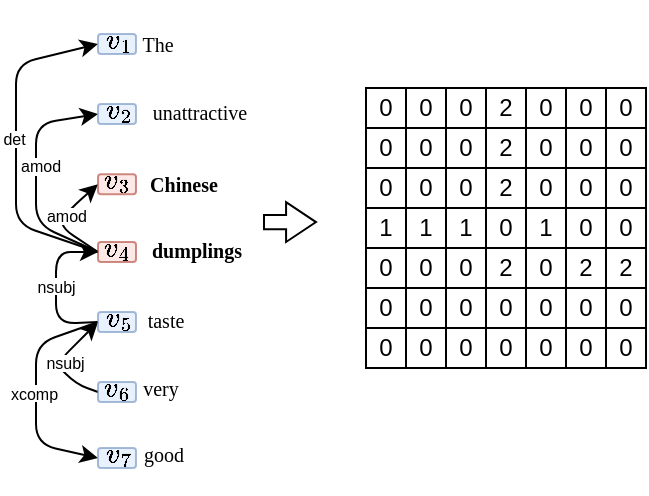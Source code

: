 <mxfile version="22.1.11" type="github">
  <diagram name="第 1 页" id="UdHhdu_RjbXMg5WVr8Md">
    <mxGraphModel dx="819" dy="432" grid="1" gridSize="10" guides="1" tooltips="1" connect="1" arrows="1" fold="1" page="1" pageScale="1" pageWidth="827" pageHeight="1169" math="1" shadow="0">
      <root>
        <mxCell id="0" />
        <mxCell id="1" parent="0" />
        <UserObject label="The" placeholders="1" name="Variable" id="knmmFiuvMeLzxP_OvAo0-169">
          <mxCell style="text;strokeColor=none;fillColor=none;align=center;verticalAlign=middle;overflow=hidden;fontFamily=Verdana;fontSize=10;" vertex="1" parent="1">
            <mxGeometry x="180" y="720" width="22" height="20" as="geometry" />
          </mxCell>
        </UserObject>
        <UserObject label="unattractive" placeholders="1" name="Variable" id="knmmFiuvMeLzxP_OvAo0-170">
          <mxCell style="text;strokeColor=none;fillColor=none;align=center;verticalAlign=middle;overflow=hidden;fontFamily=Verdana;fontStyle=0;fontSize=10;" vertex="1" parent="1">
            <mxGeometry x="180" y="754" width="64" height="20" as="geometry" />
          </mxCell>
        </UserObject>
        <UserObject label="Chinese" placeholders="1" name="Variable" id="knmmFiuvMeLzxP_OvAo0-171">
          <mxCell style="text;strokeColor=none;fillColor=none;align=center;verticalAlign=middle;overflow=hidden;fontFamily=Verdana;fontStyle=1;fontSize=10;" vertex="1" parent="1">
            <mxGeometry x="180" y="790.08" width="48" height="20" as="geometry" />
          </mxCell>
        </UserObject>
        <UserObject label="dumplings" placeholders="1" name="Variable" id="knmmFiuvMeLzxP_OvAo0-172">
          <mxCell style="text;strokeColor=none;fillColor=none;align=center;verticalAlign=middle;overflow=hidden;fontFamily=Verdana;fontStyle=1;fontSize=10;" vertex="1" parent="1">
            <mxGeometry x="179" y="823" width="63" height="20" as="geometry" />
          </mxCell>
        </UserObject>
        <UserObject label="taste" placeholders="1" name="Variable" id="knmmFiuvMeLzxP_OvAo0-173">
          <mxCell style="text;strokeColor=none;fillColor=none;align=center;verticalAlign=middle;overflow=hidden;fontFamily=Verdana;fontSize=10;" vertex="1" parent="1">
            <mxGeometry x="180" y="858" width="30" height="20" as="geometry" />
          </mxCell>
        </UserObject>
        <UserObject label="very" placeholders="1" name="Variable" id="knmmFiuvMeLzxP_OvAo0-174">
          <mxCell style="text;strokeColor=none;fillColor=none;align=center;verticalAlign=middle;overflow=hidden;fontFamily=Verdana;fontSize=10;" vertex="1" parent="1">
            <mxGeometry x="180" y="892" width="25" height="20" as="geometry" />
          </mxCell>
        </UserObject>
        <UserObject label="good" placeholders="1" name="Variable" id="knmmFiuvMeLzxP_OvAo0-175">
          <mxCell style="text;strokeColor=none;fillColor=none;align=center;verticalAlign=middle;overflow=hidden;fontFamily=Verdana;fontStyle=0;fontSize=10;" vertex="1" parent="1">
            <mxGeometry x="180" y="925" width="28" height="20" as="geometry" />
          </mxCell>
        </UserObject>
        <mxCell id="knmmFiuvMeLzxP_OvAo0-184" value="" style="endArrow=classic;rounded=1;entryX=0;entryY=0.5;entryDx=0;entryDy=0;exitX=0;exitY=0.5;exitDx=0;exitDy=0;" edge="1" parent="1" source="knmmFiuvMeLzxP_OvAo0-231" target="knmmFiuvMeLzxP_OvAo0-225">
          <mxGeometry relative="1" as="geometry">
            <mxPoint x="140" y="830" as="sourcePoint" />
            <mxPoint x="130" y="730" as="targetPoint" />
            <Array as="points">
              <mxPoint x="120" y="820" />
              <mxPoint x="120" y="740" />
            </Array>
          </mxGeometry>
        </mxCell>
        <mxCell id="knmmFiuvMeLzxP_OvAo0-185" value="det" style="edgeLabel;resizable=0;align=center;verticalAlign=middle;fontSize=8;" connectable="0" vertex="1" parent="knmmFiuvMeLzxP_OvAo0-184">
          <mxGeometry relative="1" as="geometry">
            <mxPoint x="-1" y="-3" as="offset" />
          </mxGeometry>
        </mxCell>
        <mxCell id="knmmFiuvMeLzxP_OvAo0-188" value="" style="endArrow=classic;rounded=1;entryX=0;entryY=0.5;entryDx=0;entryDy=0;exitX=0;exitY=0.5;exitDx=0;exitDy=0;" edge="1" parent="1" source="knmmFiuvMeLzxP_OvAo0-231" target="knmmFiuvMeLzxP_OvAo0-229">
          <mxGeometry relative="1" as="geometry">
            <mxPoint x="140" y="830" as="sourcePoint" />
            <mxPoint x="150" y="760" as="targetPoint" />
            <Array as="points">
              <mxPoint x="130" y="820" />
              <mxPoint x="130" y="770" />
            </Array>
          </mxGeometry>
        </mxCell>
        <mxCell id="knmmFiuvMeLzxP_OvAo0-222" value="amod" style="edgeLabel;html=1;align=center;verticalAlign=middle;resizable=0;points=[];fontSize=8;" vertex="1" connectable="0" parent="knmmFiuvMeLzxP_OvAo0-188">
          <mxGeometry x="0.065" y="1" relative="1" as="geometry">
            <mxPoint x="3" y="-2" as="offset" />
          </mxGeometry>
        </mxCell>
        <mxCell id="knmmFiuvMeLzxP_OvAo0-191" value="" style="endArrow=classic;rounded=1;entryX=0;entryY=0.5;entryDx=0;entryDy=0;exitX=0;exitY=0.5;exitDx=0;exitDy=0;" edge="1" parent="1" source="knmmFiuvMeLzxP_OvAo0-232" target="knmmFiuvMeLzxP_OvAo0-231">
          <mxGeometry relative="1" as="geometry">
            <mxPoint x="150" y="863" as="sourcePoint" />
            <mxPoint x="140" y="830" as="targetPoint" />
            <Array as="points">
              <mxPoint x="140" y="870" />
              <mxPoint x="140" y="834" />
            </Array>
          </mxGeometry>
        </mxCell>
        <mxCell id="knmmFiuvMeLzxP_OvAo0-192" value="nsubj" style="edgeLabel;resizable=0;align=center;verticalAlign=middle;fontSize=8;" connectable="0" vertex="1" parent="knmmFiuvMeLzxP_OvAo0-191">
          <mxGeometry relative="1" as="geometry">
            <mxPoint y="-1" as="offset" />
          </mxGeometry>
        </mxCell>
        <mxCell id="knmmFiuvMeLzxP_OvAo0-195" value="" style="endArrow=classic;rounded=1;entryX=0;entryY=0.5;entryDx=0;entryDy=0;exitX=0;exitY=0.5;exitDx=0;exitDy=0;" edge="1" parent="1" source="knmmFiuvMeLzxP_OvAo0-231" target="knmmFiuvMeLzxP_OvAo0-230">
          <mxGeometry relative="1" as="geometry">
            <mxPoint x="140" y="830" as="sourcePoint" />
            <mxPoint x="150" y="790" as="targetPoint" />
            <Array as="points">
              <mxPoint x="140" y="820" />
              <mxPoint x="150" y="810" />
            </Array>
          </mxGeometry>
        </mxCell>
        <mxCell id="knmmFiuvMeLzxP_OvAo0-196" value="amod" style="edgeLabel;resizable=0;align=center;verticalAlign=middle;fontSize=8;" connectable="0" vertex="1" parent="knmmFiuvMeLzxP_OvAo0-195">
          <mxGeometry relative="1" as="geometry">
            <mxPoint x="4" y="-3" as="offset" />
          </mxGeometry>
        </mxCell>
        <mxCell id="knmmFiuvMeLzxP_OvAo0-220" value="" style="endArrow=classic;rounded=1;entryX=0;entryY=0.5;entryDx=0;entryDy=0;exitX=0;exitY=0.5;exitDx=0;exitDy=0;" edge="1" parent="1" source="knmmFiuvMeLzxP_OvAo0-233" target="knmmFiuvMeLzxP_OvAo0-232">
          <mxGeometry relative="1" as="geometry">
            <mxPoint x="150" y="930" as="sourcePoint" />
            <mxPoint x="150" y="890" as="targetPoint" />
            <Array as="points">
              <mxPoint x="150" y="900" />
              <mxPoint x="140" y="890" />
            </Array>
          </mxGeometry>
        </mxCell>
        <mxCell id="knmmFiuvMeLzxP_OvAo0-221" value="nsubj" style="edgeLabel;resizable=0;align=center;verticalAlign=middle;fontSize=8;" connectable="0" vertex="1" parent="knmmFiuvMeLzxP_OvAo0-220">
          <mxGeometry relative="1" as="geometry">
            <mxPoint x="3" y="1" as="offset" />
          </mxGeometry>
        </mxCell>
        <mxCell id="knmmFiuvMeLzxP_OvAo0-218" value="" style="endArrow=classic;rounded=1;exitX=0;exitY=0.5;exitDx=0;exitDy=0;entryX=0;entryY=0.5;entryDx=0;entryDy=0;spacing=2;" edge="1" parent="1" source="knmmFiuvMeLzxP_OvAo0-232" target="knmmFiuvMeLzxP_OvAo0-234">
          <mxGeometry relative="1" as="geometry">
            <mxPoint x="150" y="870" as="sourcePoint" />
            <mxPoint x="140" y="930" as="targetPoint" />
            <Array as="points">
              <mxPoint x="130" y="880" />
              <mxPoint x="130" y="930" />
            </Array>
          </mxGeometry>
        </mxCell>
        <mxCell id="knmmFiuvMeLzxP_OvAo0-219" value="xcomp" style="edgeLabel;resizable=0;align=center;verticalAlign=middle;fontSize=8;" connectable="0" vertex="1" parent="knmmFiuvMeLzxP_OvAo0-218">
          <mxGeometry relative="1" as="geometry">
            <mxPoint x="-1" as="offset" />
          </mxGeometry>
        </mxCell>
        <mxCell id="knmmFiuvMeLzxP_OvAo0-223" value="" style="shadow=0;dashed=0;align=center;verticalAlign=middle;shape=mxgraph.arrows2.arrow;dy=0.64;dx=14.96;flipH=1;notch=0;rotation=-180;aspect=fixed;" vertex="1" parent="1">
          <mxGeometry x="244" y="809.08" width="26" height="19.92" as="geometry" />
        </mxCell>
        <mxCell id="knmmFiuvMeLzxP_OvAo0-225" value="" style="rounded=1;opacity=60;fillColor=#dae8fc;strokeColor=#6c8ebf;" vertex="1" parent="1">
          <mxGeometry x="161" y="725" width="19" height="10" as="geometry" />
        </mxCell>
        <mxCell id="knmmFiuvMeLzxP_OvAo0-228" value="&lt;font style=&quot;font-size: 12px;&quot;&gt;$$v_1$$&lt;/font&gt;&lt;p class=&quot;MsoBodyText&quot; style=&quot;font-size: 12px;&quot;&gt;&lt;/p&gt;" style="text;html=1;align=center;verticalAlign=middle;resizable=0;points=[];autosize=1;strokeColor=none;fillColor=none;fontSize=12;" vertex="1" parent="1">
          <mxGeometry x="135.5" y="708" width="70" height="40" as="geometry" />
        </mxCell>
        <mxCell id="knmmFiuvMeLzxP_OvAo0-229" value="" style="rounded=1;opacity=60;fillColor=#dae8fc;strokeColor=#6c8ebf;" vertex="1" parent="1">
          <mxGeometry x="161" y="760" width="19" height="10" as="geometry" />
        </mxCell>
        <mxCell id="knmmFiuvMeLzxP_OvAo0-230" value="" style="rounded=1;opacity=60;fillColor=#fad9d5;strokeColor=#ae4132;" vertex="1" parent="1">
          <mxGeometry x="161" y="795.08" width="19" height="10" as="geometry" />
        </mxCell>
        <mxCell id="knmmFiuvMeLzxP_OvAo0-231" value="" style="rounded=1;opacity=60;fillColor=#fad9d5;strokeColor=#ae4132;" vertex="1" parent="1">
          <mxGeometry x="161" y="829" width="19" height="10" as="geometry" />
        </mxCell>
        <mxCell id="knmmFiuvMeLzxP_OvAo0-232" value="" style="rounded=1;opacity=60;fillColor=#dae8fc;strokeColor=#6c8ebf;" vertex="1" parent="1">
          <mxGeometry x="161" y="864" width="19" height="10" as="geometry" />
        </mxCell>
        <mxCell id="knmmFiuvMeLzxP_OvAo0-233" value="" style="rounded=1;opacity=60;fillColor=#dae8fc;strokeColor=#6c8ebf;" vertex="1" parent="1">
          <mxGeometry x="161" y="899" width="19" height="10" as="geometry" />
        </mxCell>
        <mxCell id="knmmFiuvMeLzxP_OvAo0-234" value="" style="rounded=1;opacity=60;fillColor=#dae8fc;strokeColor=#6c8ebf;" vertex="1" parent="1">
          <mxGeometry x="161" y="932" width="19" height="10" as="geometry" />
        </mxCell>
        <mxCell id="knmmFiuvMeLzxP_OvAo0-236" value="&lt;font style=&quot;font-size: 12px;&quot;&gt;$$v_3$$&lt;/font&gt;&lt;p class=&quot;MsoBodyText&quot; style=&quot;font-size: 12px;&quot;&gt;&lt;/p&gt;" style="text;html=1;align=center;verticalAlign=middle;resizable=0;points=[];autosize=1;strokeColor=none;fillColor=none;fontSize=12;" vertex="1" parent="1">
          <mxGeometry x="135" y="778.08" width="70" height="40" as="geometry" />
        </mxCell>
        <mxCell id="knmmFiuvMeLzxP_OvAo0-235" value="&lt;font style=&quot;font-size: 12px;&quot;&gt;$$v_2$$&lt;/font&gt;&lt;p class=&quot;MsoBodyText&quot; style=&quot;font-size: 12px;&quot;&gt;&lt;/p&gt;" style="text;html=1;align=center;verticalAlign=middle;resizable=0;points=[];autosize=1;strokeColor=none;fillColor=none;fontSize=12;" vertex="1" parent="1">
          <mxGeometry x="135.5" y="743" width="70" height="40" as="geometry" />
        </mxCell>
        <mxCell id="knmmFiuvMeLzxP_OvAo0-237" value="&lt;font style=&quot;font-size: 12px;&quot;&gt;$$v_4$$&lt;/font&gt;&lt;p class=&quot;MsoBodyText&quot; style=&quot;font-size: 12px;&quot;&gt;&lt;/p&gt;" style="text;html=1;align=center;verticalAlign=middle;resizable=0;points=[];autosize=1;strokeColor=none;fillColor=none;fontSize=12;" vertex="1" parent="1">
          <mxGeometry x="135" y="812.08" width="70" height="40" as="geometry" />
        </mxCell>
        <mxCell id="knmmFiuvMeLzxP_OvAo0-238" value="&lt;font style=&quot;font-size: 12px;&quot;&gt;$$v_5$$&lt;/font&gt;&lt;p class=&quot;MsoBodyText&quot; style=&quot;font-size: 12px;&quot;&gt;&lt;/p&gt;" style="text;html=1;align=center;verticalAlign=middle;resizable=0;points=[];autosize=1;strokeColor=none;fillColor=none;fontSize=12;" vertex="1" parent="1">
          <mxGeometry x="135.5" y="847" width="70" height="40" as="geometry" />
        </mxCell>
        <mxCell id="knmmFiuvMeLzxP_OvAo0-239" value="&lt;font style=&quot;font-size: 12px;&quot;&gt;$$v_6$$&lt;/font&gt;&lt;p class=&quot;MsoBodyText&quot; style=&quot;font-size: 12px;&quot;&gt;&lt;/p&gt;" style="text;html=1;align=center;verticalAlign=middle;resizable=0;points=[];autosize=1;strokeColor=none;fillColor=none;fontSize=12;" vertex="1" parent="1">
          <mxGeometry x="135" y="882" width="70" height="40" as="geometry" />
        </mxCell>
        <mxCell id="knmmFiuvMeLzxP_OvAo0-240" value="&lt;font style=&quot;font-size: 12px;&quot;&gt;$$v_7$$&lt;/font&gt;&lt;p class=&quot;MsoBodyText&quot; style=&quot;font-size: 12px;&quot;&gt;&lt;/p&gt;" style="text;html=1;align=center;verticalAlign=middle;resizable=0;points=[];autosize=1;strokeColor=none;fillColor=none;fontSize=12;" vertex="1" parent="1">
          <mxGeometry x="135.5" y="915" width="70" height="40" as="geometry" />
        </mxCell>
        <mxCell id="knmmFiuvMeLzxP_OvAo0-241" value="" style="childLayout=tableLayout;recursiveResize=0;shadow=0;fillColor=none;aspect=fixed;" vertex="1" parent="1">
          <mxGeometry x="295" y="752" width="140" height="140" as="geometry" />
        </mxCell>
        <mxCell id="knmmFiuvMeLzxP_OvAo0-242" value="" style="shape=tableRow;horizontal=0;startSize=0;swimlaneHead=0;swimlaneBody=0;top=0;left=0;bottom=0;right=0;dropTarget=0;collapsible=0;recursiveResize=0;expand=0;fontStyle=0;fillColor=none;strokeColor=inherit;" vertex="1" parent="knmmFiuvMeLzxP_OvAo0-241">
          <mxGeometry width="140" height="20" as="geometry" />
        </mxCell>
        <mxCell id="knmmFiuvMeLzxP_OvAo0-263" value="0" style="connectable=0;recursiveResize=0;strokeColor=inherit;fillColor=none;align=center;whiteSpace=wrap;html=1;" vertex="1" parent="knmmFiuvMeLzxP_OvAo0-242">
          <mxGeometry width="20" height="20" as="geometry">
            <mxRectangle width="20" height="20" as="alternateBounds" />
          </mxGeometry>
        </mxCell>
        <mxCell id="knmmFiuvMeLzxP_OvAo0-260" value="0" style="connectable=0;recursiveResize=0;strokeColor=inherit;fillColor=none;align=center;whiteSpace=wrap;html=1;" vertex="1" parent="knmmFiuvMeLzxP_OvAo0-242">
          <mxGeometry x="20" width="20" height="20" as="geometry">
            <mxRectangle width="20" height="20" as="alternateBounds" />
          </mxGeometry>
        </mxCell>
        <mxCell id="knmmFiuvMeLzxP_OvAo0-257" value="0" style="connectable=0;recursiveResize=0;strokeColor=inherit;fillColor=none;align=center;whiteSpace=wrap;html=1;" vertex="1" parent="knmmFiuvMeLzxP_OvAo0-242">
          <mxGeometry x="40" width="20" height="20" as="geometry">
            <mxRectangle width="20" height="20" as="alternateBounds" />
          </mxGeometry>
        </mxCell>
        <mxCell id="knmmFiuvMeLzxP_OvAo0-254" value="2" style="connectable=0;recursiveResize=0;strokeColor=inherit;fillColor=none;align=center;whiteSpace=wrap;html=1;" vertex="1" parent="knmmFiuvMeLzxP_OvAo0-242">
          <mxGeometry x="60" width="20" height="20" as="geometry">
            <mxRectangle width="20" height="20" as="alternateBounds" />
          </mxGeometry>
        </mxCell>
        <mxCell id="knmmFiuvMeLzxP_OvAo0-243" value="0" style="connectable=0;recursiveResize=0;strokeColor=inherit;fillColor=none;align=center;whiteSpace=wrap;html=1;" vertex="1" parent="knmmFiuvMeLzxP_OvAo0-242">
          <mxGeometry x="80" width="20" height="20" as="geometry">
            <mxRectangle width="20" height="20" as="alternateBounds" />
          </mxGeometry>
        </mxCell>
        <mxCell id="knmmFiuvMeLzxP_OvAo0-244" value="0" style="connectable=0;recursiveResize=0;strokeColor=inherit;fillColor=none;align=center;whiteSpace=wrap;html=1;" vertex="1" parent="knmmFiuvMeLzxP_OvAo0-242">
          <mxGeometry x="100" width="20" height="20" as="geometry">
            <mxRectangle width="20" height="20" as="alternateBounds" />
          </mxGeometry>
        </mxCell>
        <mxCell id="knmmFiuvMeLzxP_OvAo0-245" value="0" style="connectable=0;recursiveResize=0;strokeColor=inherit;fillColor=none;align=center;whiteSpace=wrap;html=1;" vertex="1" parent="knmmFiuvMeLzxP_OvAo0-242">
          <mxGeometry x="120" width="20" height="20" as="geometry">
            <mxRectangle width="20" height="20" as="alternateBounds" />
          </mxGeometry>
        </mxCell>
        <mxCell id="knmmFiuvMeLzxP_OvAo0-246" style="shape=tableRow;horizontal=0;startSize=0;swimlaneHead=0;swimlaneBody=0;top=0;left=0;bottom=0;right=0;dropTarget=0;collapsible=0;recursiveResize=0;expand=0;fontStyle=0;fillColor=none;strokeColor=inherit;" vertex="1" parent="knmmFiuvMeLzxP_OvAo0-241">
          <mxGeometry y="20" width="140" height="20" as="geometry" />
        </mxCell>
        <mxCell id="knmmFiuvMeLzxP_OvAo0-264" value="0" style="connectable=0;recursiveResize=0;strokeColor=inherit;fillColor=none;align=center;whiteSpace=wrap;html=1;" vertex="1" parent="knmmFiuvMeLzxP_OvAo0-246">
          <mxGeometry width="20" height="20" as="geometry">
            <mxRectangle width="20" height="20" as="alternateBounds" />
          </mxGeometry>
        </mxCell>
        <mxCell id="knmmFiuvMeLzxP_OvAo0-261" value="0" style="connectable=0;recursiveResize=0;strokeColor=inherit;fillColor=none;align=center;whiteSpace=wrap;html=1;" vertex="1" parent="knmmFiuvMeLzxP_OvAo0-246">
          <mxGeometry x="20" width="20" height="20" as="geometry">
            <mxRectangle width="20" height="20" as="alternateBounds" />
          </mxGeometry>
        </mxCell>
        <mxCell id="knmmFiuvMeLzxP_OvAo0-258" value="0" style="connectable=0;recursiveResize=0;strokeColor=inherit;fillColor=none;align=center;whiteSpace=wrap;html=1;" vertex="1" parent="knmmFiuvMeLzxP_OvAo0-246">
          <mxGeometry x="40" width="20" height="20" as="geometry">
            <mxRectangle width="20" height="20" as="alternateBounds" />
          </mxGeometry>
        </mxCell>
        <mxCell id="knmmFiuvMeLzxP_OvAo0-255" value="2" style="connectable=0;recursiveResize=0;strokeColor=inherit;fillColor=none;align=center;whiteSpace=wrap;html=1;" vertex="1" parent="knmmFiuvMeLzxP_OvAo0-246">
          <mxGeometry x="60" width="20" height="20" as="geometry">
            <mxRectangle width="20" height="20" as="alternateBounds" />
          </mxGeometry>
        </mxCell>
        <mxCell id="knmmFiuvMeLzxP_OvAo0-247" value="0" style="connectable=0;recursiveResize=0;strokeColor=inherit;fillColor=none;align=center;whiteSpace=wrap;html=1;" vertex="1" parent="knmmFiuvMeLzxP_OvAo0-246">
          <mxGeometry x="80" width="20" height="20" as="geometry">
            <mxRectangle width="20" height="20" as="alternateBounds" />
          </mxGeometry>
        </mxCell>
        <mxCell id="knmmFiuvMeLzxP_OvAo0-248" value="0" style="connectable=0;recursiveResize=0;strokeColor=inherit;fillColor=none;align=center;whiteSpace=wrap;html=1;" vertex="1" parent="knmmFiuvMeLzxP_OvAo0-246">
          <mxGeometry x="100" width="20" height="20" as="geometry">
            <mxRectangle width="20" height="20" as="alternateBounds" />
          </mxGeometry>
        </mxCell>
        <mxCell id="knmmFiuvMeLzxP_OvAo0-249" value="0" style="connectable=0;recursiveResize=0;strokeColor=inherit;fillColor=none;align=center;whiteSpace=wrap;html=1;" vertex="1" parent="knmmFiuvMeLzxP_OvAo0-246">
          <mxGeometry x="120" width="20" height="20" as="geometry">
            <mxRectangle width="20" height="20" as="alternateBounds" />
          </mxGeometry>
        </mxCell>
        <mxCell id="knmmFiuvMeLzxP_OvAo0-250" style="shape=tableRow;horizontal=0;startSize=0;swimlaneHead=0;swimlaneBody=0;top=0;left=0;bottom=0;right=0;dropTarget=0;collapsible=0;recursiveResize=0;expand=0;fontStyle=0;fillColor=none;strokeColor=inherit;" vertex="1" parent="knmmFiuvMeLzxP_OvAo0-241">
          <mxGeometry y="40" width="140" height="20" as="geometry" />
        </mxCell>
        <mxCell id="knmmFiuvMeLzxP_OvAo0-265" value="0" style="connectable=0;recursiveResize=0;strokeColor=inherit;fillColor=none;align=center;whiteSpace=wrap;html=1;" vertex="1" parent="knmmFiuvMeLzxP_OvAo0-250">
          <mxGeometry width="20" height="20" as="geometry">
            <mxRectangle width="20" height="20" as="alternateBounds" />
          </mxGeometry>
        </mxCell>
        <mxCell id="knmmFiuvMeLzxP_OvAo0-262" value="0" style="connectable=0;recursiveResize=0;strokeColor=inherit;fillColor=none;align=center;whiteSpace=wrap;html=1;" vertex="1" parent="knmmFiuvMeLzxP_OvAo0-250">
          <mxGeometry x="20" width="20" height="20" as="geometry">
            <mxRectangle width="20" height="20" as="alternateBounds" />
          </mxGeometry>
        </mxCell>
        <mxCell id="knmmFiuvMeLzxP_OvAo0-259" value="0" style="connectable=0;recursiveResize=0;strokeColor=inherit;fillColor=none;align=center;whiteSpace=wrap;html=1;" vertex="1" parent="knmmFiuvMeLzxP_OvAo0-250">
          <mxGeometry x="40" width="20" height="20" as="geometry">
            <mxRectangle width="20" height="20" as="alternateBounds" />
          </mxGeometry>
        </mxCell>
        <mxCell id="knmmFiuvMeLzxP_OvAo0-256" value="2" style="connectable=0;recursiveResize=0;strokeColor=inherit;fillColor=none;align=center;whiteSpace=wrap;html=1;" vertex="1" parent="knmmFiuvMeLzxP_OvAo0-250">
          <mxGeometry x="60" width="20" height="20" as="geometry">
            <mxRectangle width="20" height="20" as="alternateBounds" />
          </mxGeometry>
        </mxCell>
        <mxCell id="knmmFiuvMeLzxP_OvAo0-251" value="0" style="connectable=0;recursiveResize=0;strokeColor=inherit;fillColor=none;align=center;whiteSpace=wrap;html=1;" vertex="1" parent="knmmFiuvMeLzxP_OvAo0-250">
          <mxGeometry x="80" width="20" height="20" as="geometry">
            <mxRectangle width="20" height="20" as="alternateBounds" />
          </mxGeometry>
        </mxCell>
        <mxCell id="knmmFiuvMeLzxP_OvAo0-252" value="0" style="connectable=0;recursiveResize=0;strokeColor=inherit;fillColor=none;align=center;whiteSpace=wrap;html=1;" vertex="1" parent="knmmFiuvMeLzxP_OvAo0-250">
          <mxGeometry x="100" width="20" height="20" as="geometry">
            <mxRectangle width="20" height="20" as="alternateBounds" />
          </mxGeometry>
        </mxCell>
        <mxCell id="knmmFiuvMeLzxP_OvAo0-253" value="0" style="connectable=0;recursiveResize=0;strokeColor=inherit;fillColor=none;align=center;whiteSpace=wrap;html=1;" vertex="1" parent="knmmFiuvMeLzxP_OvAo0-250">
          <mxGeometry x="120" width="20" height="20" as="geometry">
            <mxRectangle width="20" height="20" as="alternateBounds" />
          </mxGeometry>
        </mxCell>
        <mxCell id="knmmFiuvMeLzxP_OvAo0-290" style="shape=tableRow;horizontal=0;startSize=0;swimlaneHead=0;swimlaneBody=0;top=0;left=0;bottom=0;right=0;dropTarget=0;collapsible=0;recursiveResize=0;expand=0;fontStyle=0;fillColor=none;strokeColor=inherit;" vertex="1" parent="knmmFiuvMeLzxP_OvAo0-241">
          <mxGeometry y="60" width="140" height="20" as="geometry" />
        </mxCell>
        <mxCell id="knmmFiuvMeLzxP_OvAo0-291" value="1" style="connectable=0;recursiveResize=0;strokeColor=inherit;fillColor=none;align=center;whiteSpace=wrap;html=1;" vertex="1" parent="knmmFiuvMeLzxP_OvAo0-290">
          <mxGeometry width="20" height="20" as="geometry">
            <mxRectangle width="20" height="20" as="alternateBounds" />
          </mxGeometry>
        </mxCell>
        <mxCell id="knmmFiuvMeLzxP_OvAo0-292" value="1" style="connectable=0;recursiveResize=0;strokeColor=inherit;fillColor=none;align=center;whiteSpace=wrap;html=1;" vertex="1" parent="knmmFiuvMeLzxP_OvAo0-290">
          <mxGeometry x="20" width="20" height="20" as="geometry">
            <mxRectangle width="20" height="20" as="alternateBounds" />
          </mxGeometry>
        </mxCell>
        <mxCell id="knmmFiuvMeLzxP_OvAo0-293" value="1" style="connectable=0;recursiveResize=0;strokeColor=inherit;fillColor=none;align=center;whiteSpace=wrap;html=1;" vertex="1" parent="knmmFiuvMeLzxP_OvAo0-290">
          <mxGeometry x="40" width="20" height="20" as="geometry">
            <mxRectangle width="20" height="20" as="alternateBounds" />
          </mxGeometry>
        </mxCell>
        <mxCell id="knmmFiuvMeLzxP_OvAo0-294" value="0" style="connectable=0;recursiveResize=0;strokeColor=inherit;fillColor=none;align=center;whiteSpace=wrap;html=1;" vertex="1" parent="knmmFiuvMeLzxP_OvAo0-290">
          <mxGeometry x="60" width="20" height="20" as="geometry">
            <mxRectangle width="20" height="20" as="alternateBounds" />
          </mxGeometry>
        </mxCell>
        <mxCell id="knmmFiuvMeLzxP_OvAo0-295" value="1" style="connectable=0;recursiveResize=0;strokeColor=inherit;fillColor=none;align=center;whiteSpace=wrap;html=1;" vertex="1" parent="knmmFiuvMeLzxP_OvAo0-290">
          <mxGeometry x="80" width="20" height="20" as="geometry">
            <mxRectangle width="20" height="20" as="alternateBounds" />
          </mxGeometry>
        </mxCell>
        <mxCell id="knmmFiuvMeLzxP_OvAo0-296" value="0" style="connectable=0;recursiveResize=0;strokeColor=inherit;fillColor=none;align=center;whiteSpace=wrap;html=1;" vertex="1" parent="knmmFiuvMeLzxP_OvAo0-290">
          <mxGeometry x="100" width="20" height="20" as="geometry">
            <mxRectangle width="20" height="20" as="alternateBounds" />
          </mxGeometry>
        </mxCell>
        <mxCell id="knmmFiuvMeLzxP_OvAo0-297" value="0" style="connectable=0;recursiveResize=0;strokeColor=inherit;fillColor=none;align=center;whiteSpace=wrap;html=1;" vertex="1" parent="knmmFiuvMeLzxP_OvAo0-290">
          <mxGeometry x="120" width="20" height="20" as="geometry">
            <mxRectangle width="20" height="20" as="alternateBounds" />
          </mxGeometry>
        </mxCell>
        <mxCell id="knmmFiuvMeLzxP_OvAo0-282" style="shape=tableRow;horizontal=0;startSize=0;swimlaneHead=0;swimlaneBody=0;top=0;left=0;bottom=0;right=0;dropTarget=0;collapsible=0;recursiveResize=0;expand=0;fontStyle=0;fillColor=none;strokeColor=inherit;" vertex="1" parent="knmmFiuvMeLzxP_OvAo0-241">
          <mxGeometry y="80" width="140" height="20" as="geometry" />
        </mxCell>
        <mxCell id="knmmFiuvMeLzxP_OvAo0-283" value="0" style="connectable=0;recursiveResize=0;strokeColor=inherit;fillColor=none;align=center;whiteSpace=wrap;html=1;" vertex="1" parent="knmmFiuvMeLzxP_OvAo0-282">
          <mxGeometry width="20" height="20" as="geometry">
            <mxRectangle width="20" height="20" as="alternateBounds" />
          </mxGeometry>
        </mxCell>
        <mxCell id="knmmFiuvMeLzxP_OvAo0-284" value="0" style="connectable=0;recursiveResize=0;strokeColor=inherit;fillColor=none;align=center;whiteSpace=wrap;html=1;" vertex="1" parent="knmmFiuvMeLzxP_OvAo0-282">
          <mxGeometry x="20" width="20" height="20" as="geometry">
            <mxRectangle width="20" height="20" as="alternateBounds" />
          </mxGeometry>
        </mxCell>
        <mxCell id="knmmFiuvMeLzxP_OvAo0-285" value="0" style="connectable=0;recursiveResize=0;strokeColor=inherit;fillColor=none;align=center;whiteSpace=wrap;html=1;" vertex="1" parent="knmmFiuvMeLzxP_OvAo0-282">
          <mxGeometry x="40" width="20" height="20" as="geometry">
            <mxRectangle width="20" height="20" as="alternateBounds" />
          </mxGeometry>
        </mxCell>
        <mxCell id="knmmFiuvMeLzxP_OvAo0-286" value="2" style="connectable=0;recursiveResize=0;strokeColor=inherit;fillColor=none;align=center;whiteSpace=wrap;html=1;" vertex="1" parent="knmmFiuvMeLzxP_OvAo0-282">
          <mxGeometry x="60" width="20" height="20" as="geometry">
            <mxRectangle width="20" height="20" as="alternateBounds" />
          </mxGeometry>
        </mxCell>
        <mxCell id="knmmFiuvMeLzxP_OvAo0-287" value="0" style="connectable=0;recursiveResize=0;strokeColor=inherit;fillColor=none;align=center;whiteSpace=wrap;html=1;" vertex="1" parent="knmmFiuvMeLzxP_OvAo0-282">
          <mxGeometry x="80" width="20" height="20" as="geometry">
            <mxRectangle width="20" height="20" as="alternateBounds" />
          </mxGeometry>
        </mxCell>
        <mxCell id="knmmFiuvMeLzxP_OvAo0-288" value="2" style="connectable=0;recursiveResize=0;strokeColor=inherit;fillColor=none;align=center;whiteSpace=wrap;html=1;" vertex="1" parent="knmmFiuvMeLzxP_OvAo0-282">
          <mxGeometry x="100" width="20" height="20" as="geometry">
            <mxRectangle width="20" height="20" as="alternateBounds" />
          </mxGeometry>
        </mxCell>
        <mxCell id="knmmFiuvMeLzxP_OvAo0-289" value="2" style="connectable=0;recursiveResize=0;strokeColor=inherit;fillColor=none;align=center;whiteSpace=wrap;html=1;" vertex="1" parent="knmmFiuvMeLzxP_OvAo0-282">
          <mxGeometry x="120" width="20" height="20" as="geometry">
            <mxRectangle width="20" height="20" as="alternateBounds" />
          </mxGeometry>
        </mxCell>
        <mxCell id="knmmFiuvMeLzxP_OvAo0-274" style="shape=tableRow;horizontal=0;startSize=0;swimlaneHead=0;swimlaneBody=0;top=0;left=0;bottom=0;right=0;dropTarget=0;collapsible=0;recursiveResize=0;expand=0;fontStyle=0;fillColor=none;strokeColor=inherit;" vertex="1" parent="knmmFiuvMeLzxP_OvAo0-241">
          <mxGeometry y="100" width="140" height="20" as="geometry" />
        </mxCell>
        <mxCell id="knmmFiuvMeLzxP_OvAo0-275" value="0" style="connectable=0;recursiveResize=0;strokeColor=inherit;fillColor=none;align=center;whiteSpace=wrap;html=1;" vertex="1" parent="knmmFiuvMeLzxP_OvAo0-274">
          <mxGeometry width="20" height="20" as="geometry">
            <mxRectangle width="20" height="20" as="alternateBounds" />
          </mxGeometry>
        </mxCell>
        <mxCell id="knmmFiuvMeLzxP_OvAo0-276" value="0" style="connectable=0;recursiveResize=0;strokeColor=inherit;fillColor=none;align=center;whiteSpace=wrap;html=1;" vertex="1" parent="knmmFiuvMeLzxP_OvAo0-274">
          <mxGeometry x="20" width="20" height="20" as="geometry">
            <mxRectangle width="20" height="20" as="alternateBounds" />
          </mxGeometry>
        </mxCell>
        <mxCell id="knmmFiuvMeLzxP_OvAo0-277" value="0" style="connectable=0;recursiveResize=0;strokeColor=inherit;fillColor=none;align=center;whiteSpace=wrap;html=1;" vertex="1" parent="knmmFiuvMeLzxP_OvAo0-274">
          <mxGeometry x="40" width="20" height="20" as="geometry">
            <mxRectangle width="20" height="20" as="alternateBounds" />
          </mxGeometry>
        </mxCell>
        <mxCell id="knmmFiuvMeLzxP_OvAo0-278" value="0" style="connectable=0;recursiveResize=0;strokeColor=inherit;fillColor=none;align=center;whiteSpace=wrap;html=1;" vertex="1" parent="knmmFiuvMeLzxP_OvAo0-274">
          <mxGeometry x="60" width="20" height="20" as="geometry">
            <mxRectangle width="20" height="20" as="alternateBounds" />
          </mxGeometry>
        </mxCell>
        <mxCell id="knmmFiuvMeLzxP_OvAo0-279" value="0" style="connectable=0;recursiveResize=0;strokeColor=inherit;fillColor=none;align=center;whiteSpace=wrap;html=1;" vertex="1" parent="knmmFiuvMeLzxP_OvAo0-274">
          <mxGeometry x="80" width="20" height="20" as="geometry">
            <mxRectangle width="20" height="20" as="alternateBounds" />
          </mxGeometry>
        </mxCell>
        <mxCell id="knmmFiuvMeLzxP_OvAo0-280" value="0" style="connectable=0;recursiveResize=0;strokeColor=inherit;fillColor=none;align=center;whiteSpace=wrap;html=1;" vertex="1" parent="knmmFiuvMeLzxP_OvAo0-274">
          <mxGeometry x="100" width="20" height="20" as="geometry">
            <mxRectangle width="20" height="20" as="alternateBounds" />
          </mxGeometry>
        </mxCell>
        <mxCell id="knmmFiuvMeLzxP_OvAo0-281" value="0" style="connectable=0;recursiveResize=0;strokeColor=inherit;fillColor=none;align=center;whiteSpace=wrap;html=1;" vertex="1" parent="knmmFiuvMeLzxP_OvAo0-274">
          <mxGeometry x="120" width="20" height="20" as="geometry">
            <mxRectangle width="20" height="20" as="alternateBounds" />
          </mxGeometry>
        </mxCell>
        <mxCell id="knmmFiuvMeLzxP_OvAo0-266" style="shape=tableRow;horizontal=0;startSize=0;swimlaneHead=0;swimlaneBody=0;top=0;left=0;bottom=0;right=0;dropTarget=0;collapsible=0;recursiveResize=0;expand=0;fontStyle=0;fillColor=none;strokeColor=inherit;" vertex="1" parent="knmmFiuvMeLzxP_OvAo0-241">
          <mxGeometry y="120" width="140" height="20" as="geometry" />
        </mxCell>
        <mxCell id="knmmFiuvMeLzxP_OvAo0-267" value="0" style="connectable=0;recursiveResize=0;strokeColor=inherit;fillColor=none;align=center;whiteSpace=wrap;html=1;" vertex="1" parent="knmmFiuvMeLzxP_OvAo0-266">
          <mxGeometry width="20" height="20" as="geometry">
            <mxRectangle width="20" height="20" as="alternateBounds" />
          </mxGeometry>
        </mxCell>
        <mxCell id="knmmFiuvMeLzxP_OvAo0-268" value="0" style="connectable=0;recursiveResize=0;strokeColor=inherit;fillColor=none;align=center;whiteSpace=wrap;html=1;" vertex="1" parent="knmmFiuvMeLzxP_OvAo0-266">
          <mxGeometry x="20" width="20" height="20" as="geometry">
            <mxRectangle width="20" height="20" as="alternateBounds" />
          </mxGeometry>
        </mxCell>
        <mxCell id="knmmFiuvMeLzxP_OvAo0-269" value="0" style="connectable=0;recursiveResize=0;strokeColor=inherit;fillColor=none;align=center;whiteSpace=wrap;html=1;" vertex="1" parent="knmmFiuvMeLzxP_OvAo0-266">
          <mxGeometry x="40" width="20" height="20" as="geometry">
            <mxRectangle width="20" height="20" as="alternateBounds" />
          </mxGeometry>
        </mxCell>
        <mxCell id="knmmFiuvMeLzxP_OvAo0-270" value="0" style="connectable=0;recursiveResize=0;strokeColor=inherit;fillColor=none;align=center;whiteSpace=wrap;html=1;" vertex="1" parent="knmmFiuvMeLzxP_OvAo0-266">
          <mxGeometry x="60" width="20" height="20" as="geometry">
            <mxRectangle width="20" height="20" as="alternateBounds" />
          </mxGeometry>
        </mxCell>
        <mxCell id="knmmFiuvMeLzxP_OvAo0-271" value="0" style="connectable=0;recursiveResize=0;strokeColor=inherit;fillColor=none;align=center;whiteSpace=wrap;html=1;" vertex="1" parent="knmmFiuvMeLzxP_OvAo0-266">
          <mxGeometry x="80" width="20" height="20" as="geometry">
            <mxRectangle width="20" height="20" as="alternateBounds" />
          </mxGeometry>
        </mxCell>
        <mxCell id="knmmFiuvMeLzxP_OvAo0-272" value="0" style="connectable=0;recursiveResize=0;strokeColor=inherit;fillColor=none;align=center;whiteSpace=wrap;html=1;" vertex="1" parent="knmmFiuvMeLzxP_OvAo0-266">
          <mxGeometry x="100" width="20" height="20" as="geometry">
            <mxRectangle width="20" height="20" as="alternateBounds" />
          </mxGeometry>
        </mxCell>
        <mxCell id="knmmFiuvMeLzxP_OvAo0-273" value="0" style="connectable=0;recursiveResize=0;strokeColor=inherit;fillColor=none;align=center;whiteSpace=wrap;html=1;" vertex="1" parent="knmmFiuvMeLzxP_OvAo0-266">
          <mxGeometry x="120" width="20" height="20" as="geometry">
            <mxRectangle width="20" height="20" as="alternateBounds" />
          </mxGeometry>
        </mxCell>
      </root>
    </mxGraphModel>
  </diagram>
</mxfile>

